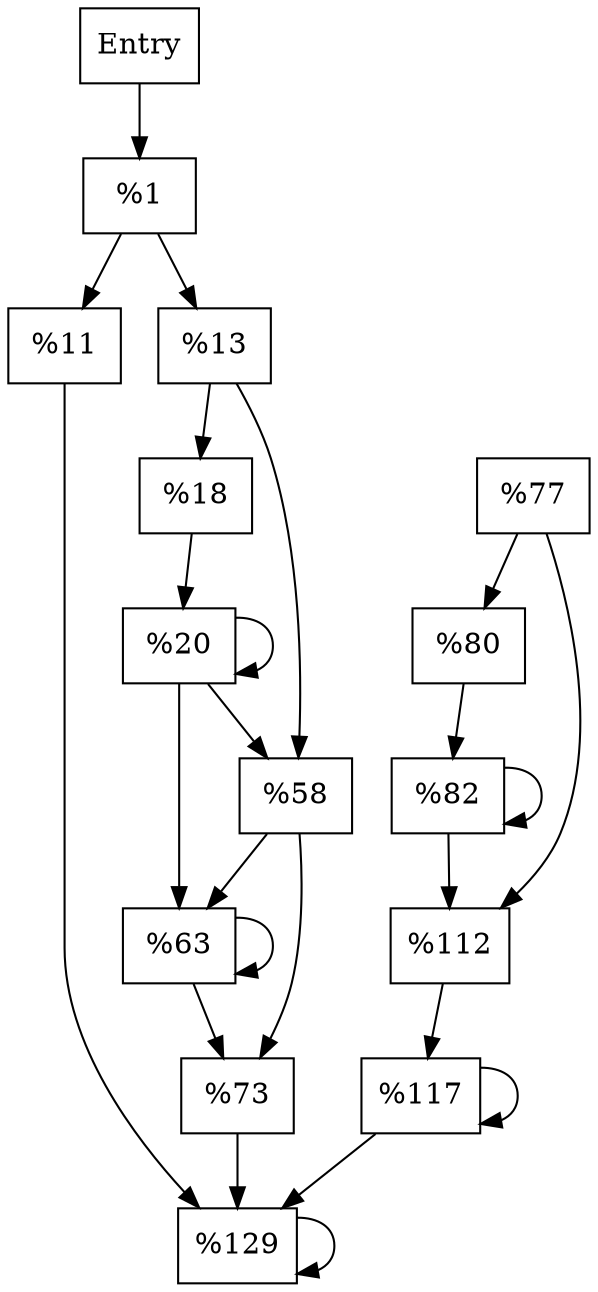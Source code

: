 digraph CFG {
    // Nodes
    node [shape=box];
    entry [label="Entry"];
    block1 [label="%1"];
    block11 [label="%11"];
    block13 [label="%13"];
    block18 [label="%18"];
    block20 [label="%20"];
    block58 [label="%58"];
    block63 [label="%63"];
    block73 [label="%73"];
    block77 [label="%77"];
    block80 [label="%80"];
    block82 [label="%82"];
    block112 [label="%112"];
    block117 [label="%117"];
    block129 [label="%129"];
    
    // Edges
    entry -> block1;
    block1 -> block11;
    block1 -> block13;
    block11 -> block129;
    block13 -> block58;
    block13 -> block18;
    block18 -> block20;
    block20 -> block20;
    block20 -> block58;
    block20 -> block63;
    block58 -> block73;
    block58 -> block63;
    block63 -> block73;
    block63 -> block63;
    block73 -> block129;
    block77 -> block112;
    block77 -> block80;
    block80 -> block82;
    block82 -> block82;
    block82 -> block112;
    block112 -> block117;
    block117 -> block129;
    block117 -> block117;
    block129 -> block129;
}